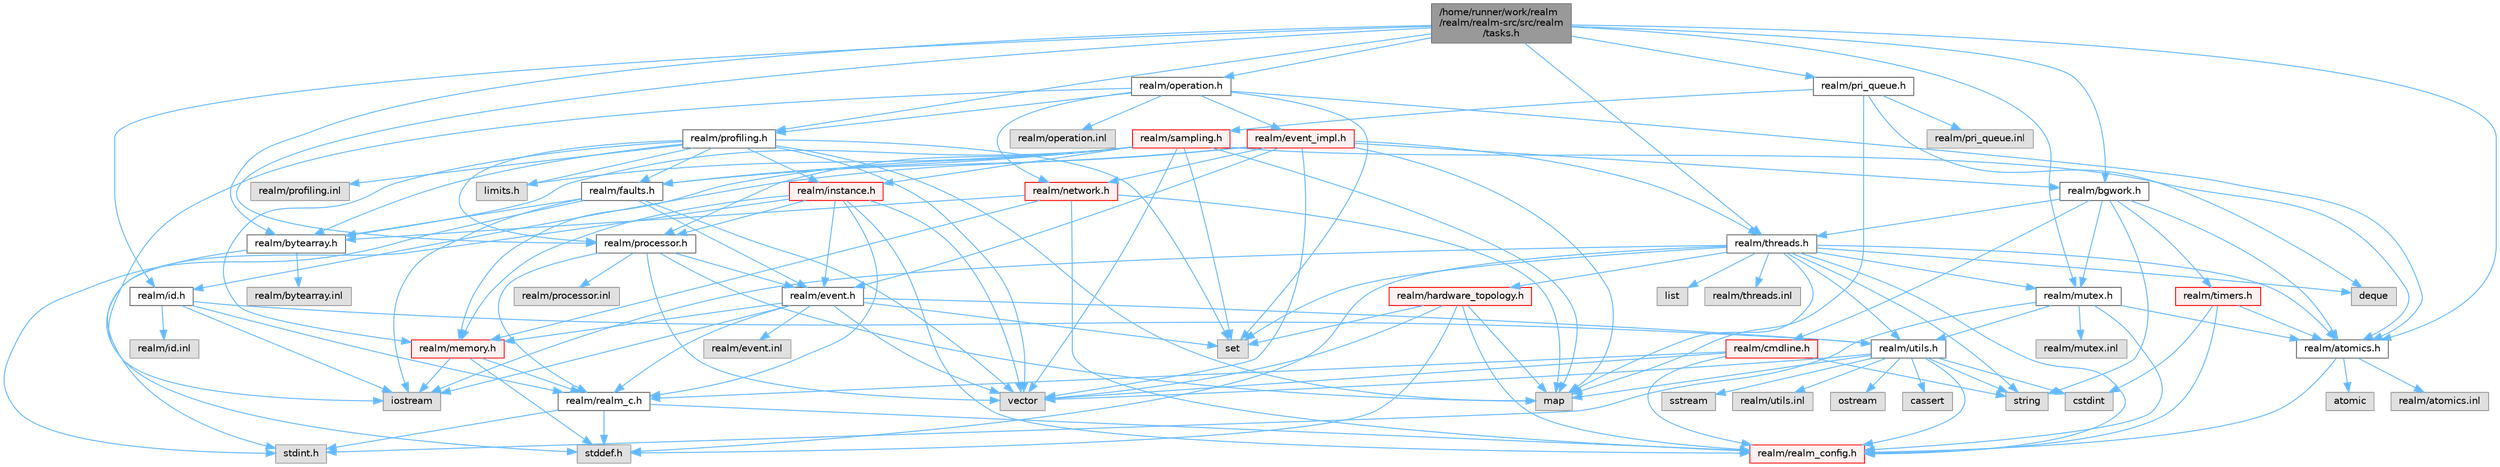 digraph "/home/runner/work/realm/realm/realm-src/src/realm/tasks.h"
{
 // LATEX_PDF_SIZE
  bgcolor="transparent";
  edge [fontname=Helvetica,fontsize=10,labelfontname=Helvetica,labelfontsize=10];
  node [fontname=Helvetica,fontsize=10,shape=box,height=0.2,width=0.4];
  Node1 [id="Node000001",label="/home/runner/work/realm\l/realm/realm-src/src/realm\l/tasks.h",height=0.2,width=0.4,color="gray40", fillcolor="grey60", style="filled", fontcolor="black",tooltip=" "];
  Node1 -> Node2 [id="edge1_Node000001_Node000002",color="steelblue1",style="solid",tooltip=" "];
  Node2 [id="Node000002",label="realm/processor.h",height=0.2,width=0.4,color="grey40", fillcolor="white", style="filled",URL="$processor_8h.html",tooltip=" "];
  Node2 -> Node3 [id="edge2_Node000002_Node000003",color="steelblue1",style="solid",tooltip=" "];
  Node3 [id="Node000003",label="realm/realm_c.h",height=0.2,width=0.4,color="grey40", fillcolor="white", style="filled",URL="$realm__c_8h.html",tooltip=" "];
  Node3 -> Node4 [id="edge3_Node000003_Node000004",color="steelblue1",style="solid",tooltip=" "];
  Node4 [id="Node000004",label="realm/realm_config.h",height=0.2,width=0.4,color="red", fillcolor="#FFF0F0", style="filled",URL="$realm__config_8h.html",tooltip=" "];
  Node3 -> Node7 [id="edge4_Node000003_Node000007",color="steelblue1",style="solid",tooltip=" "];
  Node7 [id="Node000007",label="stddef.h",height=0.2,width=0.4,color="grey60", fillcolor="#E0E0E0", style="filled",tooltip=" "];
  Node3 -> Node8 [id="edge5_Node000003_Node000008",color="steelblue1",style="solid",tooltip=" "];
  Node8 [id="Node000008",label="stdint.h",height=0.2,width=0.4,color="grey60", fillcolor="#E0E0E0", style="filled",tooltip=" "];
  Node2 -> Node9 [id="edge6_Node000002_Node000009",color="steelblue1",style="solid",tooltip=" "];
  Node9 [id="Node000009",label="realm/event.h",height=0.2,width=0.4,color="grey40", fillcolor="white", style="filled",URL="$event_8h.html",tooltip=" "];
  Node9 -> Node3 [id="edge7_Node000009_Node000003",color="steelblue1",style="solid",tooltip=" "];
  Node9 -> Node10 [id="edge8_Node000009_Node000010",color="steelblue1",style="solid",tooltip=" "];
  Node10 [id="Node000010",label="realm/utils.h",height=0.2,width=0.4,color="grey40", fillcolor="white", style="filled",URL="$utils_8h.html",tooltip=" "];
  Node10 -> Node4 [id="edge9_Node000010_Node000004",color="steelblue1",style="solid",tooltip=" "];
  Node10 -> Node11 [id="edge10_Node000010_Node000011",color="steelblue1",style="solid",tooltip=" "];
  Node11 [id="Node000011",label="string",height=0.2,width=0.4,color="grey60", fillcolor="#E0E0E0", style="filled",tooltip=" "];
  Node10 -> Node12 [id="edge11_Node000010_Node000012",color="steelblue1",style="solid",tooltip=" "];
  Node12 [id="Node000012",label="ostream",height=0.2,width=0.4,color="grey60", fillcolor="#E0E0E0", style="filled",tooltip=" "];
  Node10 -> Node13 [id="edge12_Node000010_Node000013",color="steelblue1",style="solid",tooltip=" "];
  Node13 [id="Node000013",label="vector",height=0.2,width=0.4,color="grey60", fillcolor="#E0E0E0", style="filled",tooltip=" "];
  Node10 -> Node14 [id="edge13_Node000010_Node000014",color="steelblue1",style="solid",tooltip=" "];
  Node14 [id="Node000014",label="map",height=0.2,width=0.4,color="grey60", fillcolor="#E0E0E0", style="filled",tooltip=" "];
  Node10 -> Node15 [id="edge14_Node000010_Node000015",color="steelblue1",style="solid",tooltip=" "];
  Node15 [id="Node000015",label="cassert",height=0.2,width=0.4,color="grey60", fillcolor="#E0E0E0", style="filled",tooltip=" "];
  Node10 -> Node16 [id="edge15_Node000010_Node000016",color="steelblue1",style="solid",tooltip=" "];
  Node16 [id="Node000016",label="cstdint",height=0.2,width=0.4,color="grey60", fillcolor="#E0E0E0", style="filled",tooltip=" "];
  Node10 -> Node17 [id="edge16_Node000010_Node000017",color="steelblue1",style="solid",tooltip=" "];
  Node17 [id="Node000017",label="sstream",height=0.2,width=0.4,color="grey60", fillcolor="#E0E0E0", style="filled",tooltip=" "];
  Node10 -> Node18 [id="edge17_Node000010_Node000018",color="steelblue1",style="solid",tooltip=" "];
  Node18 [id="Node000018",label="realm/utils.inl",height=0.2,width=0.4,color="grey60", fillcolor="#E0E0E0", style="filled",tooltip=" "];
  Node9 -> Node19 [id="edge18_Node000009_Node000019",color="steelblue1",style="solid",tooltip=" "];
  Node19 [id="Node000019",label="realm/memory.h",height=0.2,width=0.4,color="red", fillcolor="#FFF0F0", style="filled",URL="$memory_8h.html",tooltip=" "];
  Node19 -> Node3 [id="edge19_Node000019_Node000003",color="steelblue1",style="solid",tooltip=" "];
  Node19 -> Node7 [id="edge20_Node000019_Node000007",color="steelblue1",style="solid",tooltip=" "];
  Node19 -> Node20 [id="edge21_Node000019_Node000020",color="steelblue1",style="solid",tooltip=" "];
  Node20 [id="Node000020",label="iostream",height=0.2,width=0.4,color="grey60", fillcolor="#E0E0E0", style="filled",tooltip=" "];
  Node9 -> Node13 [id="edge22_Node000009_Node000013",color="steelblue1",style="solid",tooltip=" "];
  Node9 -> Node22 [id="edge23_Node000009_Node000022",color="steelblue1",style="solid",tooltip=" "];
  Node22 [id="Node000022",label="set",height=0.2,width=0.4,color="grey60", fillcolor="#E0E0E0", style="filled",tooltip=" "];
  Node9 -> Node20 [id="edge24_Node000009_Node000020",color="steelblue1",style="solid",tooltip=" "];
  Node9 -> Node23 [id="edge25_Node000009_Node000023",color="steelblue1",style="solid",tooltip=" "];
  Node23 [id="Node000023",label="realm/event.inl",height=0.2,width=0.4,color="grey60", fillcolor="#E0E0E0", style="filled",tooltip=" "];
  Node2 -> Node13 [id="edge26_Node000002_Node000013",color="steelblue1",style="solid",tooltip=" "];
  Node2 -> Node14 [id="edge27_Node000002_Node000014",color="steelblue1",style="solid",tooltip=" "];
  Node2 -> Node24 [id="edge28_Node000002_Node000024",color="steelblue1",style="solid",tooltip=" "];
  Node24 [id="Node000024",label="realm/processor.inl",height=0.2,width=0.4,color="grey60", fillcolor="#E0E0E0", style="filled",tooltip=" "];
  Node1 -> Node25 [id="edge29_Node000001_Node000025",color="steelblue1",style="solid",tooltip=" "];
  Node25 [id="Node000025",label="realm/id.h",height=0.2,width=0.4,color="grey40", fillcolor="white", style="filled",URL="$id_8h.html",tooltip=" "];
  Node25 -> Node3 [id="edge30_Node000025_Node000003",color="steelblue1",style="solid",tooltip=" "];
  Node25 -> Node10 [id="edge31_Node000025_Node000010",color="steelblue1",style="solid",tooltip=" "];
  Node25 -> Node20 [id="edge32_Node000025_Node000020",color="steelblue1",style="solid",tooltip=" "];
  Node25 -> Node26 [id="edge33_Node000025_Node000026",color="steelblue1",style="solid",tooltip=" "];
  Node26 [id="Node000026",label="realm/id.inl",height=0.2,width=0.4,color="grey60", fillcolor="#E0E0E0", style="filled",tooltip=" "];
  Node1 -> Node27 [id="edge34_Node000001_Node000027",color="steelblue1",style="solid",tooltip=" "];
  Node27 [id="Node000027",label="realm/operation.h",height=0.2,width=0.4,color="grey40", fillcolor="white", style="filled",URL="$operation_8h.html",tooltip=" "];
  Node27 -> Node28 [id="edge35_Node000027_Node000028",color="steelblue1",style="solid",tooltip=" "];
  Node28 [id="Node000028",label="realm/profiling.h",height=0.2,width=0.4,color="grey40", fillcolor="white", style="filled",URL="$profiling_8h.html",tooltip=" "];
  Node28 -> Node29 [id="edge36_Node000028_Node000029",color="steelblue1",style="solid",tooltip=" "];
  Node29 [id="Node000029",label="limits.h",height=0.2,width=0.4,color="grey60", fillcolor="#E0E0E0", style="filled",tooltip=" "];
  Node28 -> Node13 [id="edge37_Node000028_Node000013",color="steelblue1",style="solid",tooltip=" "];
  Node28 -> Node22 [id="edge38_Node000028_Node000022",color="steelblue1",style="solid",tooltip=" "];
  Node28 -> Node14 [id="edge39_Node000028_Node000014",color="steelblue1",style="solid",tooltip=" "];
  Node28 -> Node30 [id="edge40_Node000028_Node000030",color="steelblue1",style="solid",tooltip=" "];
  Node30 [id="Node000030",label="realm/bytearray.h",height=0.2,width=0.4,color="grey40", fillcolor="white", style="filled",URL="$bytearray_8h.html",tooltip=" "];
  Node30 -> Node7 [id="edge41_Node000030_Node000007",color="steelblue1",style="solid",tooltip=" "];
  Node30 -> Node31 [id="edge42_Node000030_Node000031",color="steelblue1",style="solid",tooltip=" "];
  Node31 [id="Node000031",label="realm/bytearray.inl",height=0.2,width=0.4,color="grey60", fillcolor="#E0E0E0", style="filled",tooltip=" "];
  Node28 -> Node2 [id="edge43_Node000028_Node000002",color="steelblue1",style="solid",tooltip=" "];
  Node28 -> Node19 [id="edge44_Node000028_Node000019",color="steelblue1",style="solid",tooltip=" "];
  Node28 -> Node32 [id="edge45_Node000028_Node000032",color="steelblue1",style="solid",tooltip=" "];
  Node32 [id="Node000032",label="realm/instance.h",height=0.2,width=0.4,color="red", fillcolor="#FFF0F0", style="filled",URL="$instance_8h.html",tooltip=" "];
  Node32 -> Node4 [id="edge46_Node000032_Node000004",color="steelblue1",style="solid",tooltip=" "];
  Node32 -> Node3 [id="edge47_Node000032_Node000003",color="steelblue1",style="solid",tooltip=" "];
  Node32 -> Node9 [id="edge48_Node000032_Node000009",color="steelblue1",style="solid",tooltip=" "];
  Node32 -> Node19 [id="edge49_Node000032_Node000019",color="steelblue1",style="solid",tooltip=" "];
  Node32 -> Node2 [id="edge50_Node000032_Node000002",color="steelblue1",style="solid",tooltip=" "];
  Node32 -> Node13 [id="edge51_Node000032_Node000013",color="steelblue1",style="solid",tooltip=" "];
  Node32 -> Node8 [id="edge52_Node000032_Node000008",color="steelblue1",style="solid",tooltip=" "];
  Node28 -> Node44 [id="edge53_Node000028_Node000044",color="steelblue1",style="solid",tooltip=" "];
  Node44 [id="Node000044",label="realm/faults.h",height=0.2,width=0.4,color="grey40", fillcolor="white", style="filled",URL="$faults_8h.html",tooltip=" "];
  Node44 -> Node30 [id="edge54_Node000044_Node000030",color="steelblue1",style="solid",tooltip=" "];
  Node44 -> Node9 [id="edge55_Node000044_Node000009",color="steelblue1",style="solid",tooltip=" "];
  Node44 -> Node13 [id="edge56_Node000044_Node000013",color="steelblue1",style="solid",tooltip=" "];
  Node44 -> Node20 [id="edge57_Node000044_Node000020",color="steelblue1",style="solid",tooltip=" "];
  Node44 -> Node8 [id="edge58_Node000044_Node000008",color="steelblue1",style="solid",tooltip=" "];
  Node28 -> Node45 [id="edge59_Node000028_Node000045",color="steelblue1",style="solid",tooltip=" "];
  Node45 [id="Node000045",label="realm/profiling.inl",height=0.2,width=0.4,color="grey60", fillcolor="#E0E0E0", style="filled",tooltip=" "];
  Node27 -> Node46 [id="edge60_Node000027_Node000046",color="steelblue1",style="solid",tooltip=" "];
  Node46 [id="Node000046",label="realm/event_impl.h",height=0.2,width=0.4,color="red", fillcolor="#FFF0F0", style="filled",URL="$event__impl_8h.html",tooltip=" "];
  Node46 -> Node9 [id="edge61_Node000046_Node000009",color="steelblue1",style="solid",tooltip=" "];
  Node46 -> Node25 [id="edge62_Node000046_Node000025",color="steelblue1",style="solid",tooltip=" "];
  Node46 -> Node44 [id="edge63_Node000046_Node000044",color="steelblue1",style="solid",tooltip=" "];
  Node46 -> Node55 [id="edge64_Node000046_Node000055",color="steelblue1",style="solid",tooltip=" "];
  Node55 [id="Node000055",label="realm/network.h",height=0.2,width=0.4,color="red", fillcolor="#FFF0F0", style="filled",URL="$network_8h.html",tooltip=" "];
  Node55 -> Node4 [id="edge65_Node000055_Node000004",color="steelblue1",style="solid",tooltip=" "];
  Node55 -> Node19 [id="edge66_Node000055_Node000019",color="steelblue1",style="solid",tooltip=" "];
  Node55 -> Node30 [id="edge67_Node000055_Node000030",color="steelblue1",style="solid",tooltip=" "];
  Node55 -> Node14 [id="edge68_Node000055_Node000014",color="steelblue1",style="solid",tooltip=" "];
  Node46 -> Node64 [id="edge69_Node000046_Node000064",color="steelblue1",style="solid",tooltip=" "];
  Node64 [id="Node000064",label="realm/threads.h",height=0.2,width=0.4,color="grey40", fillcolor="white", style="filled",URL="$threads_8h.html",tooltip=" "];
  Node64 -> Node4 [id="edge70_Node000064_Node000004",color="steelblue1",style="solid",tooltip=" "];
  Node64 -> Node48 [id="edge71_Node000064_Node000048",color="steelblue1",style="solid",tooltip=" "];
  Node48 [id="Node000048",label="realm/mutex.h",height=0.2,width=0.4,color="grey40", fillcolor="white", style="filled",URL="$mutex_8h.html",tooltip=" "];
  Node48 -> Node4 [id="edge72_Node000048_Node000004",color="steelblue1",style="solid",tooltip=" "];
  Node48 -> Node10 [id="edge73_Node000048_Node000010",color="steelblue1",style="solid",tooltip=" "];
  Node48 -> Node49 [id="edge74_Node000048_Node000049",color="steelblue1",style="solid",tooltip=" "];
  Node49 [id="Node000049",label="realm/atomics.h",height=0.2,width=0.4,color="grey40", fillcolor="white", style="filled",URL="$atomics_8h.html",tooltip=" "];
  Node49 -> Node4 [id="edge75_Node000049_Node000004",color="steelblue1",style="solid",tooltip=" "];
  Node49 -> Node50 [id="edge76_Node000049_Node000050",color="steelblue1",style="solid",tooltip=" "];
  Node50 [id="Node000050",label="atomic",height=0.2,width=0.4,color="grey60", fillcolor="#E0E0E0", style="filled",tooltip=" "];
  Node49 -> Node51 [id="edge77_Node000049_Node000051",color="steelblue1",style="solid",tooltip=" "];
  Node51 [id="Node000051",label="realm/atomics.inl",height=0.2,width=0.4,color="grey60", fillcolor="#E0E0E0", style="filled",tooltip=" "];
  Node48 -> Node8 [id="edge78_Node000048_Node000008",color="steelblue1",style="solid",tooltip=" "];
  Node48 -> Node52 [id="edge79_Node000048_Node000052",color="steelblue1",style="solid",tooltip=" "];
  Node52 [id="Node000052",label="realm/mutex.inl",height=0.2,width=0.4,color="grey60", fillcolor="#E0E0E0", style="filled",tooltip=" "];
  Node64 -> Node49 [id="edge80_Node000064_Node000049",color="steelblue1",style="solid",tooltip=" "];
  Node64 -> Node10 [id="edge81_Node000064_Node000010",color="steelblue1",style="solid",tooltip=" "];
  Node64 -> Node65 [id="edge82_Node000064_Node000065",color="steelblue1",style="solid",tooltip=" "];
  Node65 [id="Node000065",label="realm/hardware_topology.h",height=0.2,width=0.4,color="red", fillcolor="#FFF0F0", style="filled",URL="$hardware__topology_8h.html",tooltip=" "];
  Node65 -> Node4 [id="edge83_Node000065_Node000004",color="steelblue1",style="solid",tooltip=" "];
  Node65 -> Node7 [id="edge84_Node000065_Node000007",color="steelblue1",style="solid",tooltip=" "];
  Node65 -> Node22 [id="edge85_Node000065_Node000022",color="steelblue1",style="solid",tooltip=" "];
  Node65 -> Node14 [id="edge86_Node000065_Node000014",color="steelblue1",style="solid",tooltip=" "];
  Node65 -> Node13 [id="edge87_Node000065_Node000013",color="steelblue1",style="solid",tooltip=" "];
  Node64 -> Node7 [id="edge88_Node000064_Node000007",color="steelblue1",style="solid",tooltip=" "];
  Node64 -> Node11 [id="edge89_Node000064_Node000011",color="steelblue1",style="solid",tooltip=" "];
  Node64 -> Node38 [id="edge90_Node000064_Node000038",color="steelblue1",style="solid",tooltip=" "];
  Node38 [id="Node000038",label="list",height=0.2,width=0.4,color="grey60", fillcolor="#E0E0E0", style="filled",tooltip=" "];
  Node64 -> Node22 [id="edge91_Node000064_Node000022",color="steelblue1",style="solid",tooltip=" "];
  Node64 -> Node14 [id="edge92_Node000064_Node000014",color="steelblue1",style="solid",tooltip=" "];
  Node64 -> Node67 [id="edge93_Node000064_Node000067",color="steelblue1",style="solid",tooltip=" "];
  Node67 [id="Node000067",label="deque",height=0.2,width=0.4,color="grey60", fillcolor="#E0E0E0", style="filled",tooltip=" "];
  Node64 -> Node20 [id="edge94_Node000064_Node000020",color="steelblue1",style="solid",tooltip=" "];
  Node64 -> Node68 [id="edge95_Node000064_Node000068",color="steelblue1",style="solid",tooltip=" "];
  Node68 [id="Node000068",label="realm/threads.inl",height=0.2,width=0.4,color="grey60", fillcolor="#E0E0E0", style="filled",tooltip=" "];
  Node46 -> Node69 [id="edge96_Node000046_Node000069",color="steelblue1",style="solid",tooltip=" "];
  Node69 [id="Node000069",label="realm/bgwork.h",height=0.2,width=0.4,color="grey40", fillcolor="white", style="filled",URL="$bgwork_8h.html",tooltip=" "];
  Node69 -> Node49 [id="edge97_Node000069_Node000049",color="steelblue1",style="solid",tooltip=" "];
  Node69 -> Node64 [id="edge98_Node000069_Node000064",color="steelblue1",style="solid",tooltip=" "];
  Node69 -> Node48 [id="edge99_Node000069_Node000048",color="steelblue1",style="solid",tooltip=" "];
  Node69 -> Node70 [id="edge100_Node000069_Node000070",color="steelblue1",style="solid",tooltip=" "];
  Node70 [id="Node000070",label="realm/cmdline.h",height=0.2,width=0.4,color="red", fillcolor="#FFF0F0", style="filled",URL="$cmdline_8h.html",tooltip=" "];
  Node70 -> Node4 [id="edge101_Node000070_Node000004",color="steelblue1",style="solid",tooltip=" "];
  Node70 -> Node3 [id="edge102_Node000070_Node000003",color="steelblue1",style="solid",tooltip=" "];
  Node70 -> Node13 [id="edge103_Node000070_Node000013",color="steelblue1",style="solid",tooltip=" "];
  Node70 -> Node11 [id="edge104_Node000070_Node000011",color="steelblue1",style="solid",tooltip=" "];
  Node69 -> Node72 [id="edge105_Node000069_Node000072",color="steelblue1",style="solid",tooltip=" "];
  Node72 [id="Node000072",label="realm/timers.h",height=0.2,width=0.4,color="red", fillcolor="#FFF0F0", style="filled",URL="$timers_8h.html",tooltip=" "];
  Node72 -> Node4 [id="edge106_Node000072_Node000004",color="steelblue1",style="solid",tooltip=" "];
  Node72 -> Node49 [id="edge107_Node000072_Node000049",color="steelblue1",style="solid",tooltip=" "];
  Node72 -> Node16 [id="edge108_Node000072_Node000016",color="steelblue1",style="solid",tooltip=" "];
  Node69 -> Node11 [id="edge109_Node000069_Node000011",color="steelblue1",style="solid",tooltip=" "];
  Node46 -> Node13 [id="edge110_Node000046_Node000013",color="steelblue1",style="solid",tooltip=" "];
  Node46 -> Node14 [id="edge111_Node000046_Node000014",color="steelblue1",style="solid",tooltip=" "];
  Node27 -> Node49 [id="edge112_Node000027_Node000049",color="steelblue1",style="solid",tooltip=" "];
  Node27 -> Node55 [id="edge113_Node000027_Node000055",color="steelblue1",style="solid",tooltip=" "];
  Node27 -> Node22 [id="edge114_Node000027_Node000022",color="steelblue1",style="solid",tooltip=" "];
  Node27 -> Node20 [id="edge115_Node000027_Node000020",color="steelblue1",style="solid",tooltip=" "];
  Node27 -> Node87 [id="edge116_Node000027_Node000087",color="steelblue1",style="solid",tooltip=" "];
  Node87 [id="Node000087",label="realm/operation.inl",height=0.2,width=0.4,color="grey60", fillcolor="#E0E0E0", style="filled",tooltip=" "];
  Node1 -> Node28 [id="edge117_Node000001_Node000028",color="steelblue1",style="solid",tooltip=" "];
  Node1 -> Node64 [id="edge118_Node000001_Node000064",color="steelblue1",style="solid",tooltip=" "];
  Node1 -> Node88 [id="edge119_Node000001_Node000088",color="steelblue1",style="solid",tooltip=" "];
  Node88 [id="Node000088",label="realm/pri_queue.h",height=0.2,width=0.4,color="grey40", fillcolor="white", style="filled",URL="$pri__queue_8h.html",tooltip=" "];
  Node88 -> Node67 [id="edge120_Node000088_Node000067",color="steelblue1",style="solid",tooltip=" "];
  Node88 -> Node14 [id="edge121_Node000088_Node000014",color="steelblue1",style="solid",tooltip=" "];
  Node88 -> Node89 [id="edge122_Node000088_Node000089",color="steelblue1",style="solid",tooltip=" "];
  Node89 [id="Node000089",label="realm/sampling.h",height=0.2,width=0.4,color="red", fillcolor="#FFF0F0", style="filled",URL="$sampling_8h.html",tooltip=" "];
  Node89 -> Node29 [id="edge123_Node000089_Node000029",color="steelblue1",style="solid",tooltip=" "];
  Node89 -> Node13 [id="edge124_Node000089_Node000013",color="steelblue1",style="solid",tooltip=" "];
  Node89 -> Node22 [id="edge125_Node000089_Node000022",color="steelblue1",style="solid",tooltip=" "];
  Node89 -> Node14 [id="edge126_Node000089_Node000014",color="steelblue1",style="solid",tooltip=" "];
  Node89 -> Node30 [id="edge127_Node000089_Node000030",color="steelblue1",style="solid",tooltip=" "];
  Node89 -> Node2 [id="edge128_Node000089_Node000002",color="steelblue1",style="solid",tooltip=" "];
  Node89 -> Node19 [id="edge129_Node000089_Node000019",color="steelblue1",style="solid",tooltip=" "];
  Node89 -> Node32 [id="edge130_Node000089_Node000032",color="steelblue1",style="solid",tooltip=" "];
  Node89 -> Node44 [id="edge131_Node000089_Node000044",color="steelblue1",style="solid",tooltip=" "];
  Node89 -> Node49 [id="edge132_Node000089_Node000049",color="steelblue1",style="solid",tooltip=" "];
  Node88 -> Node91 [id="edge133_Node000088_Node000091",color="steelblue1",style="solid",tooltip=" "];
  Node91 [id="Node000091",label="realm/pri_queue.inl",height=0.2,width=0.4,color="grey60", fillcolor="#E0E0E0", style="filled",tooltip=" "];
  Node1 -> Node30 [id="edge134_Node000001_Node000030",color="steelblue1",style="solid",tooltip=" "];
  Node1 -> Node49 [id="edge135_Node000001_Node000049",color="steelblue1",style="solid",tooltip=" "];
  Node1 -> Node48 [id="edge136_Node000001_Node000048",color="steelblue1",style="solid",tooltip=" "];
  Node1 -> Node69 [id="edge137_Node000001_Node000069",color="steelblue1",style="solid",tooltip=" "];
}
